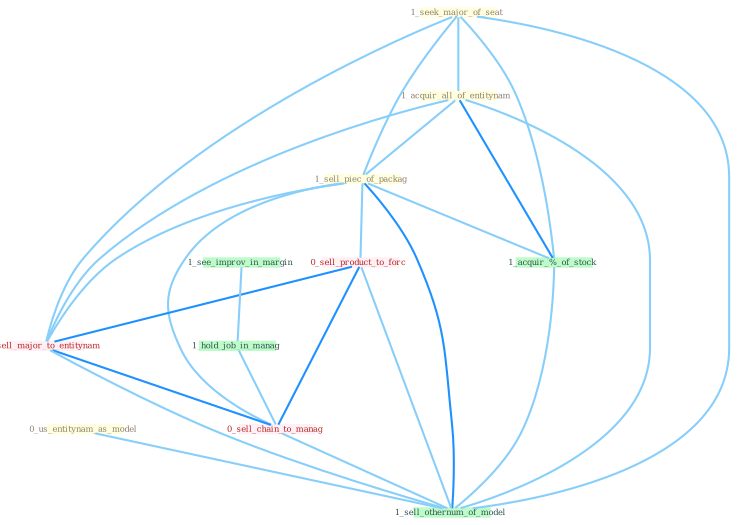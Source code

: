 Graph G{ 
    node
    [shape=polygon,style=filled,width=.5,height=.06,color="#BDFCC9",fixedsize=true,fontsize=4,
    fontcolor="#2f4f4f"];
    {node
    [color="#ffffe0", fontcolor="#8b7d6b"] "0_us_entitynam_as_model " "1_seek_major_of_seat " "1_acquir_all_of_entitynam " "1_sell_piec_of_packag "}
{node [color="#fff0f5", fontcolor="#b22222"] "0_sell_product_to_forc " "0_sell_major_to_entitynam " "0_sell_chain_to_manag "}
edge [color="#B0E2FF"];

	"0_us_entitynam_as_model " -- "1_sell_othernum_of_model " [w="1", color="#87cefa" ];
	"1_seek_major_of_seat " -- "1_acquir_all_of_entitynam " [w="1", color="#87cefa" ];
	"1_seek_major_of_seat " -- "1_sell_piec_of_packag " [w="1", color="#87cefa" ];
	"1_seek_major_of_seat " -- "1_acquir_%_of_stock " [w="1", color="#87cefa" ];
	"1_seek_major_of_seat " -- "0_sell_major_to_entitynam " [w="1", color="#87cefa" ];
	"1_seek_major_of_seat " -- "1_sell_othernum_of_model " [w="1", color="#87cefa" ];
	"1_acquir_all_of_entitynam " -- "1_sell_piec_of_packag " [w="1", color="#87cefa" ];
	"1_acquir_all_of_entitynam " -- "1_acquir_%_of_stock " [w="2", color="#1e90ff" , len=0.8];
	"1_acquir_all_of_entitynam " -- "0_sell_major_to_entitynam " [w="1", color="#87cefa" ];
	"1_acquir_all_of_entitynam " -- "1_sell_othernum_of_model " [w="1", color="#87cefa" ];
	"1_sell_piec_of_packag " -- "1_acquir_%_of_stock " [w="1", color="#87cefa" ];
	"1_sell_piec_of_packag " -- "0_sell_product_to_forc " [w="1", color="#87cefa" ];
	"1_sell_piec_of_packag " -- "0_sell_major_to_entitynam " [w="1", color="#87cefa" ];
	"1_sell_piec_of_packag " -- "0_sell_chain_to_manag " [w="1", color="#87cefa" ];
	"1_sell_piec_of_packag " -- "1_sell_othernum_of_model " [w="2", color="#1e90ff" , len=0.8];
	"1_see_improv_in_margin " -- "1_hold_job_in_manag " [w="1", color="#87cefa" ];
	"1_acquir_%_of_stock " -- "1_sell_othernum_of_model " [w="1", color="#87cefa" ];
	"1_hold_job_in_manag " -- "0_sell_chain_to_manag " [w="1", color="#87cefa" ];
	"0_sell_product_to_forc " -- "0_sell_major_to_entitynam " [w="2", color="#1e90ff" , len=0.8];
	"0_sell_product_to_forc " -- "0_sell_chain_to_manag " [w="2", color="#1e90ff" , len=0.8];
	"0_sell_product_to_forc " -- "1_sell_othernum_of_model " [w="1", color="#87cefa" ];
	"0_sell_major_to_entitynam " -- "0_sell_chain_to_manag " [w="2", color="#1e90ff" , len=0.8];
	"0_sell_major_to_entitynam " -- "1_sell_othernum_of_model " [w="1", color="#87cefa" ];
	"0_sell_chain_to_manag " -- "1_sell_othernum_of_model " [w="1", color="#87cefa" ];
}